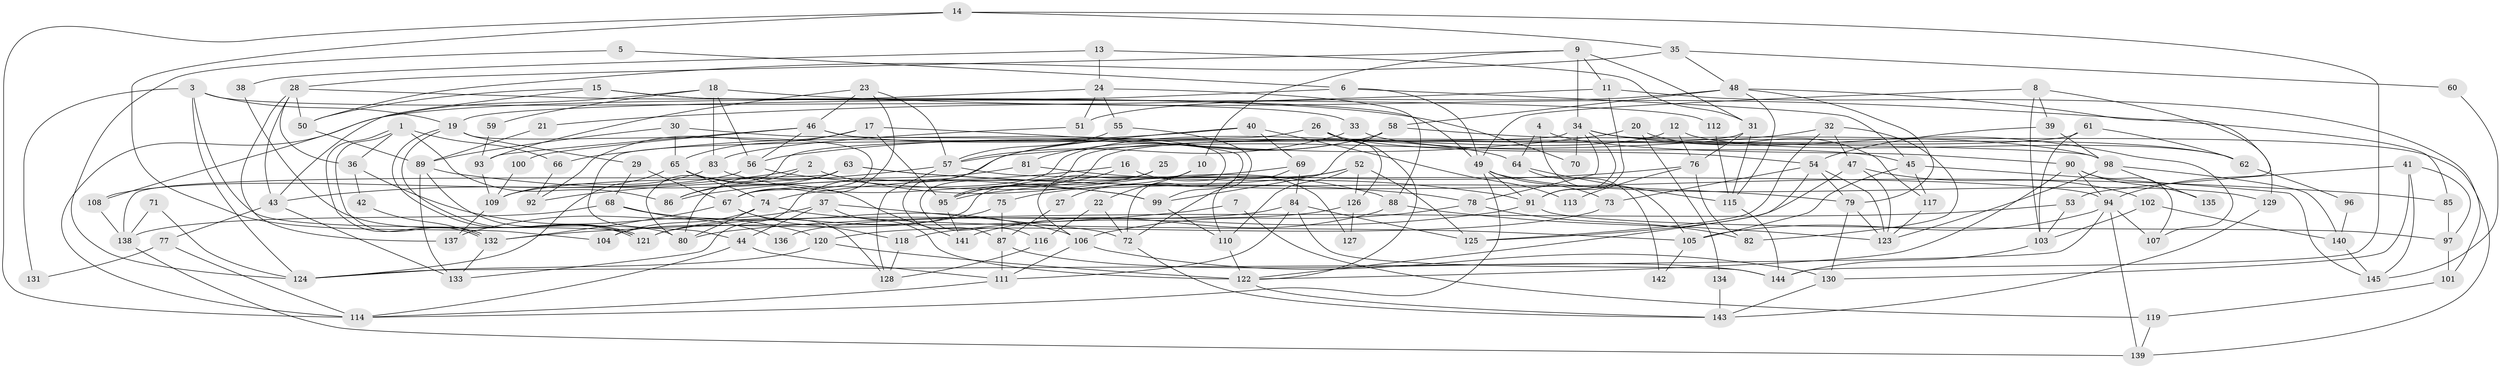 // Generated by graph-tools (version 1.1) at 2025/26/03/09/25 03:26:14]
// undirected, 145 vertices, 290 edges
graph export_dot {
graph [start="1"]
  node [color=gray90,style=filled];
  1;
  2;
  3;
  4;
  5;
  6;
  7;
  8;
  9;
  10;
  11;
  12;
  13;
  14;
  15;
  16;
  17;
  18;
  19;
  20;
  21;
  22;
  23;
  24;
  25;
  26;
  27;
  28;
  29;
  30;
  31;
  32;
  33;
  34;
  35;
  36;
  37;
  38;
  39;
  40;
  41;
  42;
  43;
  44;
  45;
  46;
  47;
  48;
  49;
  50;
  51;
  52;
  53;
  54;
  55;
  56;
  57;
  58;
  59;
  60;
  61;
  62;
  63;
  64;
  65;
  66;
  67;
  68;
  69;
  70;
  71;
  72;
  73;
  74;
  75;
  76;
  77;
  78;
  79;
  80;
  81;
  82;
  83;
  84;
  85;
  86;
  87;
  88;
  89;
  90;
  91;
  92;
  93;
  94;
  95;
  96;
  97;
  98;
  99;
  100;
  101;
  102;
  103;
  104;
  105;
  106;
  107;
  108;
  109;
  110;
  111;
  112;
  113;
  114;
  115;
  116;
  117;
  118;
  119;
  120;
  121;
  122;
  123;
  124;
  125;
  126;
  127;
  128;
  129;
  130;
  131;
  132;
  133;
  134;
  135;
  136;
  137;
  138;
  139;
  140;
  141;
  142;
  143;
  144;
  145;
  1 -- 132;
  1 -- 132;
  1 -- 66;
  1 -- 36;
  1 -- 86;
  2 -- 88;
  2 -- 86;
  2 -- 43;
  3 -- 33;
  3 -- 19;
  3 -- 121;
  3 -- 124;
  3 -- 131;
  4 -- 90;
  4 -- 105;
  4 -- 64;
  5 -- 6;
  5 -- 124;
  6 -- 49;
  6 -- 19;
  6 -- 45;
  7 -- 119;
  7 -- 132;
  8 -- 94;
  8 -- 49;
  8 -- 39;
  8 -- 103;
  9 -- 34;
  9 -- 28;
  9 -- 10;
  9 -- 11;
  9 -- 31;
  10 -- 22;
  10 -- 27;
  11 -- 91;
  11 -- 21;
  11 -- 101;
  12 -- 67;
  12 -- 76;
  12 -- 62;
  13 -- 24;
  13 -- 31;
  13 -- 38;
  14 -- 114;
  14 -- 144;
  14 -- 35;
  14 -- 104;
  15 -- 50;
  15 -- 49;
  15 -- 43;
  15 -- 112;
  16 -- 86;
  16 -- 95;
  16 -- 127;
  17 -- 99;
  17 -- 65;
  17 -- 92;
  17 -- 95;
  18 -- 85;
  18 -- 108;
  18 -- 56;
  18 -- 59;
  18 -- 83;
  19 -- 121;
  19 -- 121;
  19 -- 67;
  19 -- 29;
  20 -- 117;
  20 -- 56;
  20 -- 134;
  21 -- 89;
  22 -- 72;
  22 -- 116;
  23 -- 67;
  23 -- 57;
  23 -- 46;
  23 -- 93;
  24 -- 55;
  24 -- 88;
  24 -- 51;
  24 -- 114;
  25 -- 95;
  25 -- 106;
  26 -- 54;
  26 -- 122;
  26 -- 80;
  26 -- 126;
  27 -- 87;
  28 -- 43;
  28 -- 36;
  28 -- 50;
  28 -- 70;
  28 -- 137;
  29 -- 67;
  29 -- 68;
  30 -- 98;
  30 -- 89;
  30 -- 65;
  31 -- 115;
  31 -- 76;
  31 -- 116;
  32 -- 125;
  32 -- 47;
  32 -- 57;
  32 -- 82;
  33 -- 57;
  33 -- 45;
  34 -- 44;
  34 -- 78;
  34 -- 62;
  34 -- 70;
  34 -- 91;
  34 -- 107;
  34 -- 139;
  35 -- 48;
  35 -- 50;
  35 -- 60;
  36 -- 120;
  36 -- 42;
  37 -- 72;
  37 -- 44;
  37 -- 122;
  37 -- 137;
  38 -- 80;
  39 -- 54;
  39 -- 98;
  40 -- 87;
  40 -- 69;
  40 -- 66;
  40 -- 113;
  41 -- 53;
  41 -- 130;
  41 -- 97;
  41 -- 145;
  42 -- 132;
  43 -- 77;
  43 -- 133;
  44 -- 111;
  44 -- 114;
  45 -- 105;
  45 -- 117;
  45 -- 145;
  46 -- 93;
  46 -- 56;
  46 -- 64;
  46 -- 72;
  46 -- 100;
  47 -- 123;
  47 -- 102;
  47 -- 125;
  48 -- 79;
  48 -- 58;
  48 -- 51;
  48 -- 115;
  48 -- 129;
  49 -- 91;
  49 -- 129;
  49 -- 73;
  49 -- 114;
  50 -- 89;
  51 -- 83;
  52 -- 75;
  52 -- 110;
  52 -- 104;
  52 -- 125;
  52 -- 126;
  53 -- 80;
  53 -- 103;
  54 -- 122;
  54 -- 123;
  54 -- 73;
  54 -- 79;
  55 -- 72;
  55 -- 57;
  56 -- 78;
  56 -- 108;
  57 -- 94;
  57 -- 92;
  57 -- 128;
  58 -- 99;
  58 -- 133;
  58 -- 81;
  58 -- 98;
  59 -- 93;
  60 -- 145;
  61 -- 103;
  61 -- 62;
  61 -- 95;
  62 -- 96;
  63 -- 138;
  63 -- 80;
  63 -- 79;
  63 -- 85;
  63 -- 86;
  64 -- 115;
  64 -- 142;
  65 -- 124;
  65 -- 74;
  65 -- 141;
  66 -- 92;
  67 -- 132;
  67 -- 118;
  67 -- 128;
  68 -- 106;
  68 -- 136;
  68 -- 138;
  69 -- 74;
  69 -- 84;
  69 -- 110;
  71 -- 124;
  71 -- 138;
  72 -- 143;
  73 -- 120;
  74 -- 104;
  74 -- 80;
  74 -- 105;
  75 -- 87;
  75 -- 121;
  76 -- 95;
  76 -- 82;
  76 -- 113;
  77 -- 114;
  77 -- 131;
  78 -- 82;
  78 -- 106;
  79 -- 123;
  79 -- 130;
  81 -- 109;
  81 -- 91;
  83 -- 99;
  83 -- 109;
  84 -- 125;
  84 -- 121;
  84 -- 111;
  84 -- 144;
  85 -- 97;
  87 -- 144;
  87 -- 111;
  88 -- 123;
  88 -- 141;
  89 -- 121;
  89 -- 99;
  89 -- 133;
  90 -- 122;
  90 -- 94;
  90 -- 107;
  90 -- 135;
  91 -- 97;
  91 -- 118;
  93 -- 109;
  94 -- 107;
  94 -- 124;
  94 -- 105;
  94 -- 139;
  95 -- 141;
  96 -- 140;
  97 -- 101;
  98 -- 123;
  98 -- 135;
  98 -- 140;
  99 -- 110;
  100 -- 109;
  101 -- 119;
  102 -- 103;
  102 -- 140;
  103 -- 144;
  105 -- 142;
  106 -- 111;
  106 -- 130;
  108 -- 138;
  109 -- 137;
  110 -- 122;
  111 -- 114;
  112 -- 115;
  115 -- 144;
  116 -- 128;
  117 -- 123;
  118 -- 128;
  119 -- 139;
  120 -- 122;
  120 -- 124;
  122 -- 143;
  126 -- 127;
  126 -- 136;
  129 -- 143;
  130 -- 143;
  132 -- 133;
  134 -- 143;
  138 -- 139;
  140 -- 145;
}
